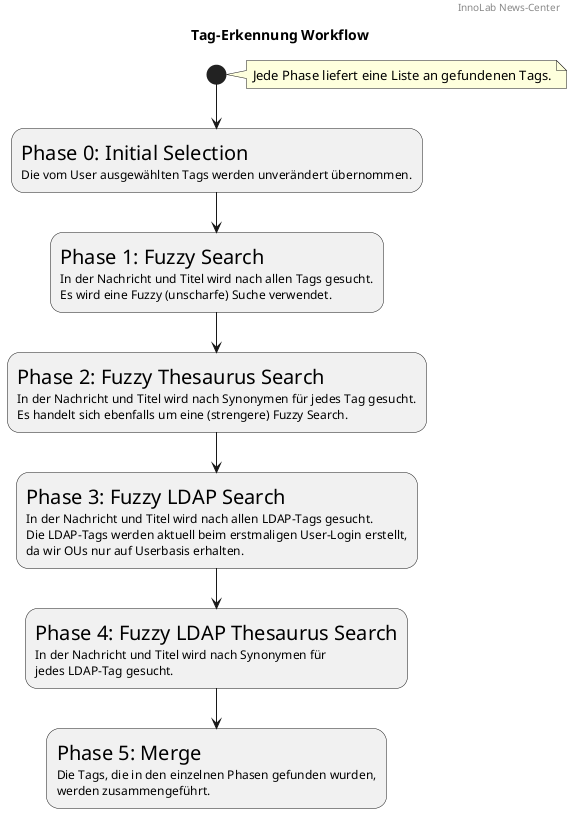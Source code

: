 @startuml
!define CENTER_FOOTER center footer
!define CENTER_HEADER center header
!define CENTER_HEADER center title
!define CENTER_HEADER center note

header "InnoLab News-Center"
title  "Tag-Erkennung Workflow"
note right
Jede Phase liefert eine Liste an gefundenen Tags.
end note


 (*)-down> "<size:20>Phase 0: Initial Selection</size>
Die vom User ausgewählten Tags werden unverändert übernommen.
" as A0

A0 --> "<size:20>Phase 1: Fuzzy Search</size>
In der Nachricht und Titel wird nach allen Tags gesucht.
Es wird eine Fuzzy (unscharfe) Suche verwendet.
" as A1

A1 --> "<size:20>Phase 2: Fuzzy Thesaurus Search</size>
        In der Nachricht und Titel wird nach Synonymen für jedes Tag gesucht.
        Es handelt sich ebenfalls um eine (strengere) Fuzzy Search.
        " as A2

A2 --> "<size:20>Phase 3: Fuzzy LDAP Search</size>
    In der Nachricht und Titel wird nach allen LDAP-Tags gesucht.
    Die LDAP-Tags werden aktuell beim erstmaligen User-Login erstellt,
    da wir OUs nur auf Userbasis erhalten.
      " as A3

A3 --> "<size:20>Phase 4: Fuzzy LDAP Thesaurus Search</size>
   In der Nachricht und Titel wird nach Synonymen für
   jedes LDAP-Tag gesucht.
      " as A4

A4 --> "<size:20>Phase 5: Merge</size>
   Die Tags, die in den einzelnen Phasen gefunden wurden,
    werden zusammengeführt.
      " as A5


@enduml